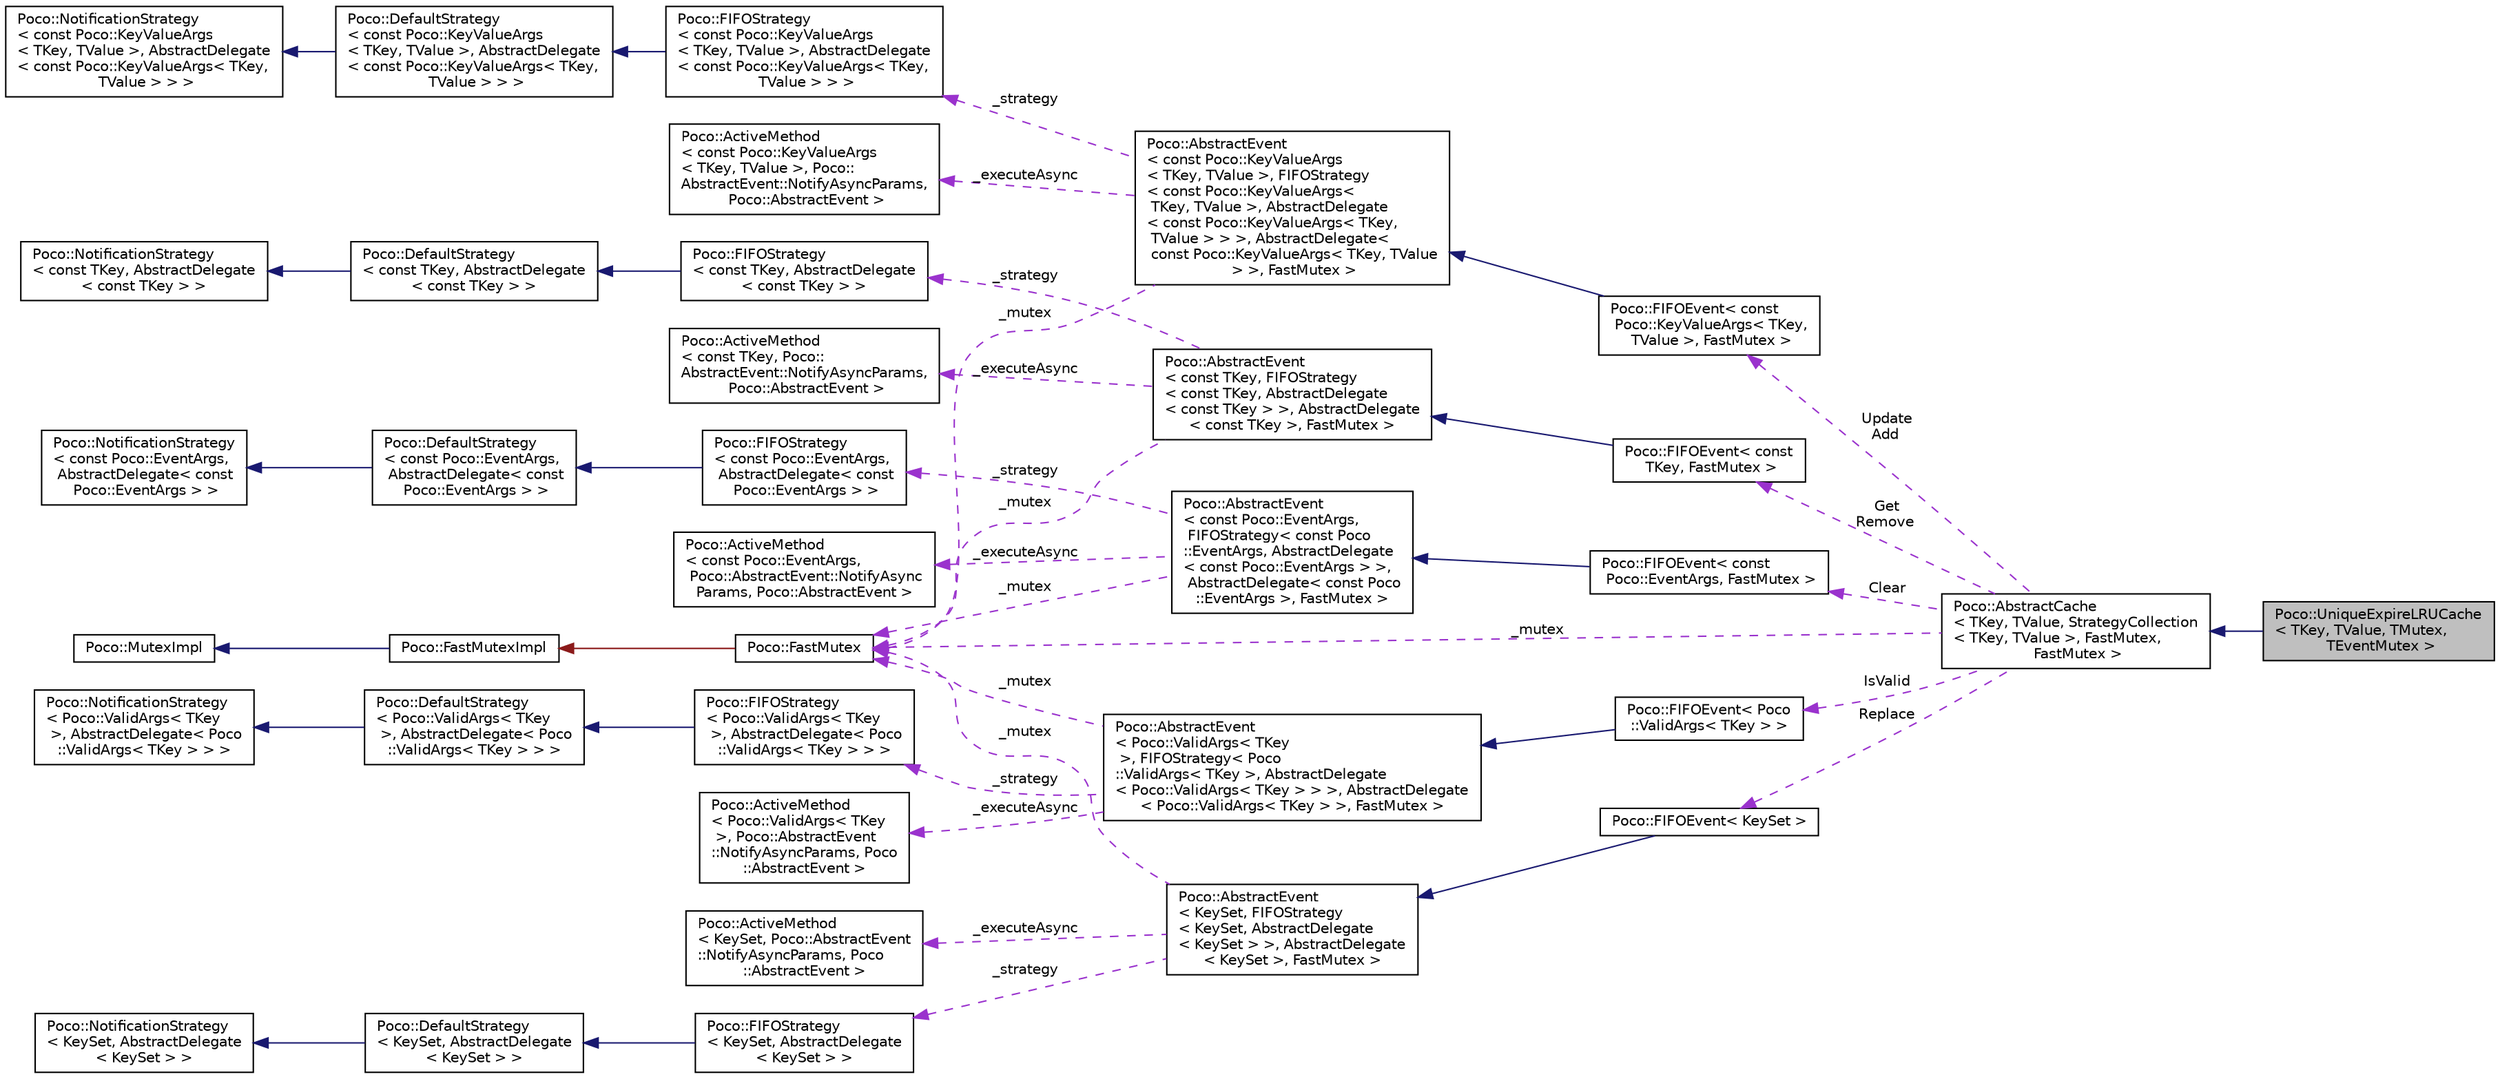 digraph "Poco::UniqueExpireLRUCache&lt; TKey, TValue, TMutex, TEventMutex &gt;"
{
 // LATEX_PDF_SIZE
  edge [fontname="Helvetica",fontsize="10",labelfontname="Helvetica",labelfontsize="10"];
  node [fontname="Helvetica",fontsize="10",shape=record];
  rankdir="LR";
  Node1 [label="Poco::UniqueExpireLRUCache\l\< TKey, TValue, TMutex,\l TEventMutex \>",height=0.2,width=0.4,color="black", fillcolor="grey75", style="filled", fontcolor="black",tooltip=" "];
  Node2 -> Node1 [dir="back",color="midnightblue",fontsize="10",style="solid",fontname="Helvetica"];
  Node2 [label="Poco::AbstractCache\l\< TKey, TValue, StrategyCollection\l\< TKey, TValue \>, FastMutex,\l FastMutex \>",height=0.2,width=0.4,color="black", fillcolor="white", style="filled",URL="$classPoco_1_1AbstractCache.html",tooltip=" "];
  Node3 -> Node2 [dir="back",color="darkorchid3",fontsize="10",style="dashed",label=" Update\nAdd" ,fontname="Helvetica"];
  Node3 [label="Poco::FIFOEvent\< const\l Poco::KeyValueArgs\< TKey,\l TValue \>, FastMutex \>",height=0.2,width=0.4,color="black", fillcolor="white", style="filled",URL="$classPoco_1_1FIFOEvent.html",tooltip=" "];
  Node4 -> Node3 [dir="back",color="midnightblue",fontsize="10",style="solid",fontname="Helvetica"];
  Node4 [label="Poco::AbstractEvent\l\< const Poco::KeyValueArgs\l\< TKey, TValue \>, FIFOStrategy\l\< const Poco::KeyValueArgs\<\l TKey, TValue \>, AbstractDelegate\l\< const Poco::KeyValueArgs\< TKey,\l TValue \> \> \>, AbstractDelegate\<\l const Poco::KeyValueArgs\< TKey, TValue\l \> \>, FastMutex \>",height=0.2,width=0.4,color="black", fillcolor="white", style="filled",URL="$classPoco_1_1AbstractEvent.html",tooltip=" "];
  Node5 -> Node4 [dir="back",color="darkorchid3",fontsize="10",style="dashed",label=" _strategy" ,fontname="Helvetica"];
  Node5 [label="Poco::FIFOStrategy\l\< const Poco::KeyValueArgs\l\< TKey, TValue \>, AbstractDelegate\l\< const Poco::KeyValueArgs\< TKey,\l TValue \> \> \>",height=0.2,width=0.4,color="black", fillcolor="white", style="filled",URL="$classPoco_1_1FIFOStrategy.html",tooltip=" "];
  Node6 -> Node5 [dir="back",color="midnightblue",fontsize="10",style="solid",fontname="Helvetica"];
  Node6 [label="Poco::DefaultStrategy\l\< const Poco::KeyValueArgs\l\< TKey, TValue \>, AbstractDelegate\l\< const Poco::KeyValueArgs\< TKey,\l TValue \> \> \>",height=0.2,width=0.4,color="black", fillcolor="white", style="filled",URL="$classPoco_1_1DefaultStrategy.html",tooltip=" "];
  Node7 -> Node6 [dir="back",color="midnightblue",fontsize="10",style="solid",fontname="Helvetica"];
  Node7 [label="Poco::NotificationStrategy\l\< const Poco::KeyValueArgs\l\< TKey, TValue \>, AbstractDelegate\l\< const Poco::KeyValueArgs\< TKey,\l TValue \> \> \>",height=0.2,width=0.4,color="black", fillcolor="white", style="filled",URL="$classPoco_1_1NotificationStrategy.html",tooltip=" "];
  Node8 -> Node4 [dir="back",color="darkorchid3",fontsize="10",style="dashed",label=" _executeAsync" ,fontname="Helvetica"];
  Node8 [label="Poco::ActiveMethod\l\< const Poco::KeyValueArgs\l\< TKey, TValue \>, Poco::\lAbstractEvent::NotifyAsyncParams,\l Poco::AbstractEvent \>",height=0.2,width=0.4,color="black", fillcolor="white", style="filled",URL="$classPoco_1_1ActiveMethod.html",tooltip=" "];
  Node9 -> Node4 [dir="back",color="darkorchid3",fontsize="10",style="dashed",label=" _mutex" ,fontname="Helvetica"];
  Node9 [label="Poco::FastMutex",height=0.2,width=0.4,color="black", fillcolor="white", style="filled",URL="$classPoco_1_1FastMutex.html",tooltip=" "];
  Node10 -> Node9 [dir="back",color="firebrick4",fontsize="10",style="solid",fontname="Helvetica"];
  Node10 [label="Poco::FastMutexImpl",height=0.2,width=0.4,color="black", fillcolor="white", style="filled",URL="$classPoco_1_1FastMutexImpl.html",tooltip=" "];
  Node11 -> Node10 [dir="back",color="midnightblue",fontsize="10",style="solid",fontname="Helvetica"];
  Node11 [label="Poco::MutexImpl",height=0.2,width=0.4,color="black", fillcolor="white", style="filled",URL="$classPoco_1_1MutexImpl.html",tooltip=" "];
  Node12 -> Node2 [dir="back",color="darkorchid3",fontsize="10",style="dashed",label=" Get\nRemove" ,fontname="Helvetica"];
  Node12 [label="Poco::FIFOEvent\< const\l TKey, FastMutex \>",height=0.2,width=0.4,color="black", fillcolor="white", style="filled",URL="$classPoco_1_1FIFOEvent.html",tooltip=" "];
  Node13 -> Node12 [dir="back",color="midnightblue",fontsize="10",style="solid",fontname="Helvetica"];
  Node13 [label="Poco::AbstractEvent\l\< const TKey, FIFOStrategy\l\< const TKey, AbstractDelegate\l\< const TKey \> \>, AbstractDelegate\l\< const TKey \>, FastMutex \>",height=0.2,width=0.4,color="black", fillcolor="white", style="filled",URL="$classPoco_1_1AbstractEvent.html",tooltip=" "];
  Node14 -> Node13 [dir="back",color="darkorchid3",fontsize="10",style="dashed",label=" _strategy" ,fontname="Helvetica"];
  Node14 [label="Poco::FIFOStrategy\l\< const TKey, AbstractDelegate\l\< const TKey \> \>",height=0.2,width=0.4,color="black", fillcolor="white", style="filled",URL="$classPoco_1_1FIFOStrategy.html",tooltip=" "];
  Node15 -> Node14 [dir="back",color="midnightblue",fontsize="10",style="solid",fontname="Helvetica"];
  Node15 [label="Poco::DefaultStrategy\l\< const TKey, AbstractDelegate\l\< const TKey \> \>",height=0.2,width=0.4,color="black", fillcolor="white", style="filled",URL="$classPoco_1_1DefaultStrategy.html",tooltip=" "];
  Node16 -> Node15 [dir="back",color="midnightblue",fontsize="10",style="solid",fontname="Helvetica"];
  Node16 [label="Poco::NotificationStrategy\l\< const TKey, AbstractDelegate\l\< const TKey \> \>",height=0.2,width=0.4,color="black", fillcolor="white", style="filled",URL="$classPoco_1_1NotificationStrategy.html",tooltip=" "];
  Node17 -> Node13 [dir="back",color="darkorchid3",fontsize="10",style="dashed",label=" _executeAsync" ,fontname="Helvetica"];
  Node17 [label="Poco::ActiveMethod\l\< const TKey, Poco::\lAbstractEvent::NotifyAsyncParams,\l Poco::AbstractEvent \>",height=0.2,width=0.4,color="black", fillcolor="white", style="filled",URL="$classPoco_1_1ActiveMethod.html",tooltip=" "];
  Node9 -> Node13 [dir="back",color="darkorchid3",fontsize="10",style="dashed",label=" _mutex" ,fontname="Helvetica"];
  Node18 -> Node2 [dir="back",color="darkorchid3",fontsize="10",style="dashed",label=" Clear" ,fontname="Helvetica"];
  Node18 [label="Poco::FIFOEvent\< const\l Poco::EventArgs, FastMutex \>",height=0.2,width=0.4,color="black", fillcolor="white", style="filled",URL="$classPoco_1_1FIFOEvent.html",tooltip=" "];
  Node19 -> Node18 [dir="back",color="midnightblue",fontsize="10",style="solid",fontname="Helvetica"];
  Node19 [label="Poco::AbstractEvent\l\< const Poco::EventArgs,\l FIFOStrategy\< const Poco\l::EventArgs, AbstractDelegate\l\< const Poco::EventArgs \> \>,\l AbstractDelegate\< const Poco\l::EventArgs \>, FastMutex \>",height=0.2,width=0.4,color="black", fillcolor="white", style="filled",URL="$classPoco_1_1AbstractEvent.html",tooltip=" "];
  Node20 -> Node19 [dir="back",color="darkorchid3",fontsize="10",style="dashed",label=" _executeAsync" ,fontname="Helvetica"];
  Node20 [label="Poco::ActiveMethod\l\< const Poco::EventArgs,\l Poco::AbstractEvent::NotifyAsync\lParams, Poco::AbstractEvent \>",height=0.2,width=0.4,color="black", fillcolor="white", style="filled",URL="$classPoco_1_1ActiveMethod.html",tooltip=" "];
  Node21 -> Node19 [dir="back",color="darkorchid3",fontsize="10",style="dashed",label=" _strategy" ,fontname="Helvetica"];
  Node21 [label="Poco::FIFOStrategy\l\< const Poco::EventArgs,\l AbstractDelegate\< const\l Poco::EventArgs \> \>",height=0.2,width=0.4,color="black", fillcolor="white", style="filled",URL="$classPoco_1_1FIFOStrategy.html",tooltip=" "];
  Node22 -> Node21 [dir="back",color="midnightblue",fontsize="10",style="solid",fontname="Helvetica"];
  Node22 [label="Poco::DefaultStrategy\l\< const Poco::EventArgs,\l AbstractDelegate\< const\l Poco::EventArgs \> \>",height=0.2,width=0.4,color="black", fillcolor="white", style="filled",URL="$classPoco_1_1DefaultStrategy.html",tooltip=" "];
  Node23 -> Node22 [dir="back",color="midnightblue",fontsize="10",style="solid",fontname="Helvetica"];
  Node23 [label="Poco::NotificationStrategy\l\< const Poco::EventArgs,\l AbstractDelegate\< const\l Poco::EventArgs \> \>",height=0.2,width=0.4,color="black", fillcolor="white", style="filled",URL="$classPoco_1_1NotificationStrategy.html",tooltip=" "];
  Node9 -> Node19 [dir="back",color="darkorchid3",fontsize="10",style="dashed",label=" _mutex" ,fontname="Helvetica"];
  Node24 -> Node2 [dir="back",color="darkorchid3",fontsize="10",style="dashed",label=" IsValid" ,fontname="Helvetica"];
  Node24 [label="Poco::FIFOEvent\< Poco\l::ValidArgs\< TKey \> \>",height=0.2,width=0.4,color="black", fillcolor="white", style="filled",URL="$classPoco_1_1FIFOEvent.html",tooltip=" "];
  Node25 -> Node24 [dir="back",color="midnightblue",fontsize="10",style="solid",fontname="Helvetica"];
  Node25 [label="Poco::AbstractEvent\l\< Poco::ValidArgs\< TKey\l \>, FIFOStrategy\< Poco\l::ValidArgs\< TKey \>, AbstractDelegate\l\< Poco::ValidArgs\< TKey \> \> \>, AbstractDelegate\l\< Poco::ValidArgs\< TKey \> \>, FastMutex \>",height=0.2,width=0.4,color="black", fillcolor="white", style="filled",URL="$classPoco_1_1AbstractEvent.html",tooltip=" "];
  Node26 -> Node25 [dir="back",color="darkorchid3",fontsize="10",style="dashed",label=" _strategy" ,fontname="Helvetica"];
  Node26 [label="Poco::FIFOStrategy\l\< Poco::ValidArgs\< TKey\l \>, AbstractDelegate\< Poco\l::ValidArgs\< TKey \> \> \>",height=0.2,width=0.4,color="black", fillcolor="white", style="filled",URL="$classPoco_1_1FIFOStrategy.html",tooltip=" "];
  Node27 -> Node26 [dir="back",color="midnightblue",fontsize="10",style="solid",fontname="Helvetica"];
  Node27 [label="Poco::DefaultStrategy\l\< Poco::ValidArgs\< TKey\l \>, AbstractDelegate\< Poco\l::ValidArgs\< TKey \> \> \>",height=0.2,width=0.4,color="black", fillcolor="white", style="filled",URL="$classPoco_1_1DefaultStrategy.html",tooltip=" "];
  Node28 -> Node27 [dir="back",color="midnightblue",fontsize="10",style="solid",fontname="Helvetica"];
  Node28 [label="Poco::NotificationStrategy\l\< Poco::ValidArgs\< TKey\l \>, AbstractDelegate\< Poco\l::ValidArgs\< TKey \> \> \>",height=0.2,width=0.4,color="black", fillcolor="white", style="filled",URL="$classPoco_1_1NotificationStrategy.html",tooltip=" "];
  Node9 -> Node25 [dir="back",color="darkorchid3",fontsize="10",style="dashed",label=" _mutex" ,fontname="Helvetica"];
  Node29 -> Node25 [dir="back",color="darkorchid3",fontsize="10",style="dashed",label=" _executeAsync" ,fontname="Helvetica"];
  Node29 [label="Poco::ActiveMethod\l\< Poco::ValidArgs\< TKey\l \>, Poco::AbstractEvent\l::NotifyAsyncParams, Poco\l::AbstractEvent \>",height=0.2,width=0.4,color="black", fillcolor="white", style="filled",URL="$classPoco_1_1ActiveMethod.html",tooltip=" "];
  Node30 -> Node2 [dir="back",color="darkorchid3",fontsize="10",style="dashed",label=" Replace" ,fontname="Helvetica"];
  Node30 [label="Poco::FIFOEvent\< KeySet \>",height=0.2,width=0.4,color="black", fillcolor="white", style="filled",URL="$classPoco_1_1FIFOEvent.html",tooltip=" "];
  Node31 -> Node30 [dir="back",color="midnightblue",fontsize="10",style="solid",fontname="Helvetica"];
  Node31 [label="Poco::AbstractEvent\l\< KeySet, FIFOStrategy\l\< KeySet, AbstractDelegate\l\< KeySet \> \>, AbstractDelegate\l\< KeySet \>, FastMutex \>",height=0.2,width=0.4,color="black", fillcolor="white", style="filled",URL="$classPoco_1_1AbstractEvent.html",tooltip=" "];
  Node32 -> Node31 [dir="back",color="darkorchid3",fontsize="10",style="dashed",label=" _executeAsync" ,fontname="Helvetica"];
  Node32 [label="Poco::ActiveMethod\l\< KeySet, Poco::AbstractEvent\l::NotifyAsyncParams, Poco\l::AbstractEvent \>",height=0.2,width=0.4,color="black", fillcolor="white", style="filled",URL="$classPoco_1_1ActiveMethod.html",tooltip=" "];
  Node9 -> Node31 [dir="back",color="darkorchid3",fontsize="10",style="dashed",label=" _mutex" ,fontname="Helvetica"];
  Node33 -> Node31 [dir="back",color="darkorchid3",fontsize="10",style="dashed",label=" _strategy" ,fontname="Helvetica"];
  Node33 [label="Poco::FIFOStrategy\l\< KeySet, AbstractDelegate\l\< KeySet \> \>",height=0.2,width=0.4,color="black", fillcolor="white", style="filled",URL="$classPoco_1_1FIFOStrategy.html",tooltip=" "];
  Node34 -> Node33 [dir="back",color="midnightblue",fontsize="10",style="solid",fontname="Helvetica"];
  Node34 [label="Poco::DefaultStrategy\l\< KeySet, AbstractDelegate\l\< KeySet \> \>",height=0.2,width=0.4,color="black", fillcolor="white", style="filled",URL="$classPoco_1_1DefaultStrategy.html",tooltip=" "];
  Node35 -> Node34 [dir="back",color="midnightblue",fontsize="10",style="solid",fontname="Helvetica"];
  Node35 [label="Poco::NotificationStrategy\l\< KeySet, AbstractDelegate\l\< KeySet \> \>",height=0.2,width=0.4,color="black", fillcolor="white", style="filled",URL="$classPoco_1_1NotificationStrategy.html",tooltip=" "];
  Node9 -> Node2 [dir="back",color="darkorchid3",fontsize="10",style="dashed",label=" _mutex" ,fontname="Helvetica"];
}
